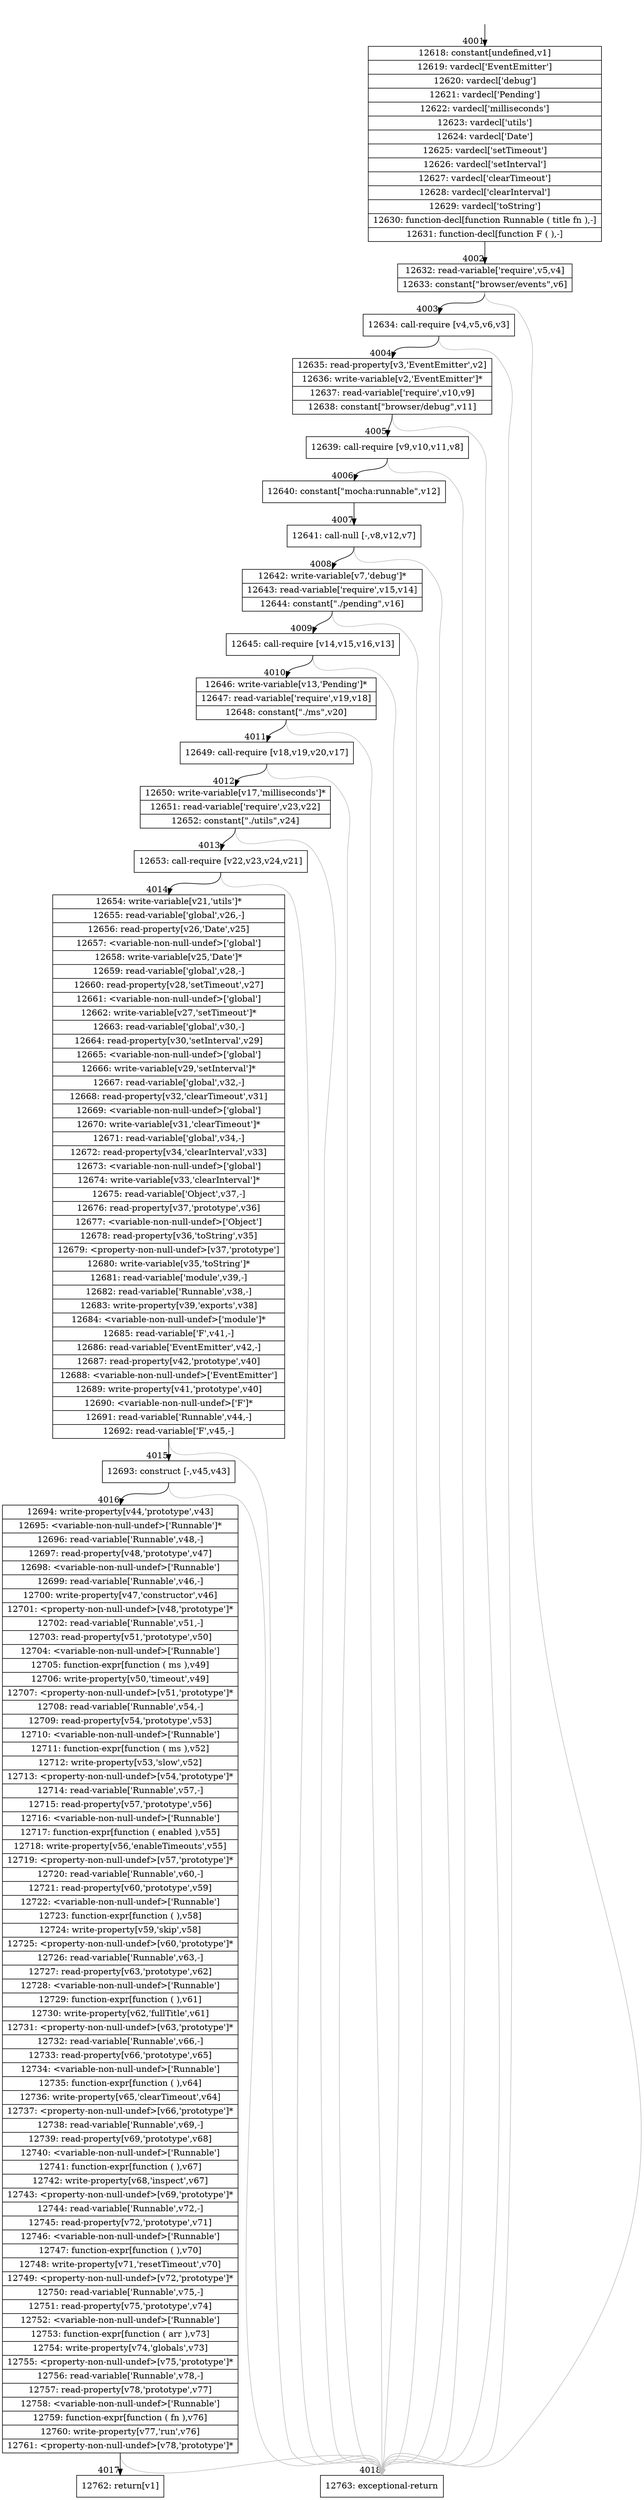 digraph {
rankdir="TD"
BB_entry339[shape=none,label=""];
BB_entry339 -> BB4001 [tailport=s, headport=n, headlabel="    4001"]
BB4001 [shape=record label="{12618: constant[undefined,v1]|12619: vardecl['EventEmitter']|12620: vardecl['debug']|12621: vardecl['Pending']|12622: vardecl['milliseconds']|12623: vardecl['utils']|12624: vardecl['Date']|12625: vardecl['setTimeout']|12626: vardecl['setInterval']|12627: vardecl['clearTimeout']|12628: vardecl['clearInterval']|12629: vardecl['toString']|12630: function-decl[function Runnable ( title fn ),-]|12631: function-decl[function F ( ),-]}" ] 
BB4001 -> BB4002 [tailport=s, headport=n, headlabel="      4002"]
BB4002 [shape=record label="{12632: read-variable['require',v5,v4]|12633: constant[\"browser/events\",v6]}" ] 
BB4002 -> BB4003 [tailport=s, headport=n, headlabel="      4003"]
BB4002 -> BB4018 [tailport=s, headport=n, color=gray, headlabel="      4018"]
BB4003 [shape=record label="{12634: call-require [v4,v5,v6,v3]}" ] 
BB4003 -> BB4004 [tailport=s, headport=n, headlabel="      4004"]
BB4003 -> BB4018 [tailport=s, headport=n, color=gray]
BB4004 [shape=record label="{12635: read-property[v3,'EventEmitter',v2]|12636: write-variable[v2,'EventEmitter']*|12637: read-variable['require',v10,v9]|12638: constant[\"browser/debug\",v11]}" ] 
BB4004 -> BB4005 [tailport=s, headport=n, headlabel="      4005"]
BB4004 -> BB4018 [tailport=s, headport=n, color=gray]
BB4005 [shape=record label="{12639: call-require [v9,v10,v11,v8]}" ] 
BB4005 -> BB4006 [tailport=s, headport=n, headlabel="      4006"]
BB4005 -> BB4018 [tailport=s, headport=n, color=gray]
BB4006 [shape=record label="{12640: constant[\"mocha:runnable\",v12]}" ] 
BB4006 -> BB4007 [tailport=s, headport=n, headlabel="      4007"]
BB4007 [shape=record label="{12641: call-null [-,v8,v12,v7]}" ] 
BB4007 -> BB4008 [tailport=s, headport=n, headlabel="      4008"]
BB4007 -> BB4018 [tailport=s, headport=n, color=gray]
BB4008 [shape=record label="{12642: write-variable[v7,'debug']*|12643: read-variable['require',v15,v14]|12644: constant[\"./pending\",v16]}" ] 
BB4008 -> BB4009 [tailport=s, headport=n, headlabel="      4009"]
BB4008 -> BB4018 [tailport=s, headport=n, color=gray]
BB4009 [shape=record label="{12645: call-require [v14,v15,v16,v13]}" ] 
BB4009 -> BB4010 [tailport=s, headport=n, headlabel="      4010"]
BB4009 -> BB4018 [tailport=s, headport=n, color=gray]
BB4010 [shape=record label="{12646: write-variable[v13,'Pending']*|12647: read-variable['require',v19,v18]|12648: constant[\"./ms\",v20]}" ] 
BB4010 -> BB4011 [tailport=s, headport=n, headlabel="      4011"]
BB4010 -> BB4018 [tailport=s, headport=n, color=gray]
BB4011 [shape=record label="{12649: call-require [v18,v19,v20,v17]}" ] 
BB4011 -> BB4012 [tailport=s, headport=n, headlabel="      4012"]
BB4011 -> BB4018 [tailport=s, headport=n, color=gray]
BB4012 [shape=record label="{12650: write-variable[v17,'milliseconds']*|12651: read-variable['require',v23,v22]|12652: constant[\"./utils\",v24]}" ] 
BB4012 -> BB4013 [tailport=s, headport=n, headlabel="      4013"]
BB4012 -> BB4018 [tailport=s, headport=n, color=gray]
BB4013 [shape=record label="{12653: call-require [v22,v23,v24,v21]}" ] 
BB4013 -> BB4014 [tailport=s, headport=n, headlabel="      4014"]
BB4013 -> BB4018 [tailport=s, headport=n, color=gray]
BB4014 [shape=record label="{12654: write-variable[v21,'utils']*|12655: read-variable['global',v26,-]|12656: read-property[v26,'Date',v25]|12657: \<variable-non-null-undef\>['global']|12658: write-variable[v25,'Date']*|12659: read-variable['global',v28,-]|12660: read-property[v28,'setTimeout',v27]|12661: \<variable-non-null-undef\>['global']|12662: write-variable[v27,'setTimeout']*|12663: read-variable['global',v30,-]|12664: read-property[v30,'setInterval',v29]|12665: \<variable-non-null-undef\>['global']|12666: write-variable[v29,'setInterval']*|12667: read-variable['global',v32,-]|12668: read-property[v32,'clearTimeout',v31]|12669: \<variable-non-null-undef\>['global']|12670: write-variable[v31,'clearTimeout']*|12671: read-variable['global',v34,-]|12672: read-property[v34,'clearInterval',v33]|12673: \<variable-non-null-undef\>['global']|12674: write-variable[v33,'clearInterval']*|12675: read-variable['Object',v37,-]|12676: read-property[v37,'prototype',v36]|12677: \<variable-non-null-undef\>['Object']|12678: read-property[v36,'toString',v35]|12679: \<property-non-null-undef\>[v37,'prototype']|12680: write-variable[v35,'toString']*|12681: read-variable['module',v39,-]|12682: read-variable['Runnable',v38,-]|12683: write-property[v39,'exports',v38]|12684: \<variable-non-null-undef\>['module']*|12685: read-variable['F',v41,-]|12686: read-variable['EventEmitter',v42,-]|12687: read-property[v42,'prototype',v40]|12688: \<variable-non-null-undef\>['EventEmitter']|12689: write-property[v41,'prototype',v40]|12690: \<variable-non-null-undef\>['F']*|12691: read-variable['Runnable',v44,-]|12692: read-variable['F',v45,-]}" ] 
BB4014 -> BB4015 [tailport=s, headport=n, headlabel="      4015"]
BB4014 -> BB4018 [tailport=s, headport=n, color=gray]
BB4015 [shape=record label="{12693: construct [-,v45,v43]}" ] 
BB4015 -> BB4016 [tailport=s, headport=n, headlabel="      4016"]
BB4015 -> BB4018 [tailport=s, headport=n, color=gray]
BB4016 [shape=record label="{12694: write-property[v44,'prototype',v43]|12695: \<variable-non-null-undef\>['Runnable']*|12696: read-variable['Runnable',v48,-]|12697: read-property[v48,'prototype',v47]|12698: \<variable-non-null-undef\>['Runnable']|12699: read-variable['Runnable',v46,-]|12700: write-property[v47,'constructor',v46]|12701: \<property-non-null-undef\>[v48,'prototype']*|12702: read-variable['Runnable',v51,-]|12703: read-property[v51,'prototype',v50]|12704: \<variable-non-null-undef\>['Runnable']|12705: function-expr[function ( ms ),v49]|12706: write-property[v50,'timeout',v49]|12707: \<property-non-null-undef\>[v51,'prototype']*|12708: read-variable['Runnable',v54,-]|12709: read-property[v54,'prototype',v53]|12710: \<variable-non-null-undef\>['Runnable']|12711: function-expr[function ( ms ),v52]|12712: write-property[v53,'slow',v52]|12713: \<property-non-null-undef\>[v54,'prototype']*|12714: read-variable['Runnable',v57,-]|12715: read-property[v57,'prototype',v56]|12716: \<variable-non-null-undef\>['Runnable']|12717: function-expr[function ( enabled ),v55]|12718: write-property[v56,'enableTimeouts',v55]|12719: \<property-non-null-undef\>[v57,'prototype']*|12720: read-variable['Runnable',v60,-]|12721: read-property[v60,'prototype',v59]|12722: \<variable-non-null-undef\>['Runnable']|12723: function-expr[function ( ),v58]|12724: write-property[v59,'skip',v58]|12725: \<property-non-null-undef\>[v60,'prototype']*|12726: read-variable['Runnable',v63,-]|12727: read-property[v63,'prototype',v62]|12728: \<variable-non-null-undef\>['Runnable']|12729: function-expr[function ( ),v61]|12730: write-property[v62,'fullTitle',v61]|12731: \<property-non-null-undef\>[v63,'prototype']*|12732: read-variable['Runnable',v66,-]|12733: read-property[v66,'prototype',v65]|12734: \<variable-non-null-undef\>['Runnable']|12735: function-expr[function ( ),v64]|12736: write-property[v65,'clearTimeout',v64]|12737: \<property-non-null-undef\>[v66,'prototype']*|12738: read-variable['Runnable',v69,-]|12739: read-property[v69,'prototype',v68]|12740: \<variable-non-null-undef\>['Runnable']|12741: function-expr[function ( ),v67]|12742: write-property[v68,'inspect',v67]|12743: \<property-non-null-undef\>[v69,'prototype']*|12744: read-variable['Runnable',v72,-]|12745: read-property[v72,'prototype',v71]|12746: \<variable-non-null-undef\>['Runnable']|12747: function-expr[function ( ),v70]|12748: write-property[v71,'resetTimeout',v70]|12749: \<property-non-null-undef\>[v72,'prototype']*|12750: read-variable['Runnable',v75,-]|12751: read-property[v75,'prototype',v74]|12752: \<variable-non-null-undef\>['Runnable']|12753: function-expr[function ( arr ),v73]|12754: write-property[v74,'globals',v73]|12755: \<property-non-null-undef\>[v75,'prototype']*|12756: read-variable['Runnable',v78,-]|12757: read-property[v78,'prototype',v77]|12758: \<variable-non-null-undef\>['Runnable']|12759: function-expr[function ( fn ),v76]|12760: write-property[v77,'run',v76]|12761: \<property-non-null-undef\>[v78,'prototype']*}" ] 
BB4016 -> BB4017 [tailport=s, headport=n, headlabel="      4017"]
BB4016 -> BB4018 [tailport=s, headport=n, color=gray]
BB4017 [shape=record label="{12762: return[v1]}" ] 
BB4018 [shape=record label="{12763: exceptional-return}" ] 
//#$~ 4573
}
